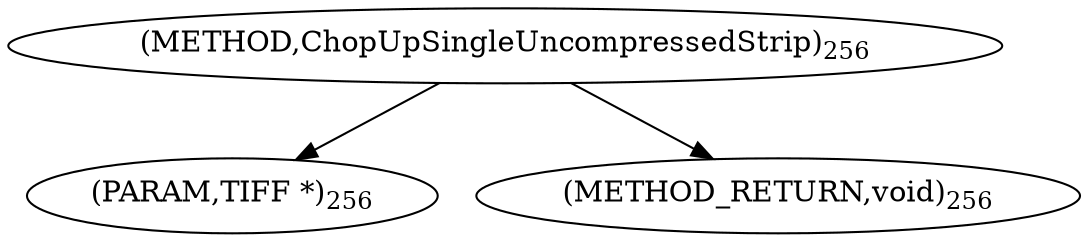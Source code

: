 digraph "ChopUpSingleUncompressedStrip" {  
"78272" [label = <(METHOD,ChopUpSingleUncompressedStrip)<SUB>256</SUB>> ]
"78273" [label = <(PARAM,TIFF *)<SUB>256</SUB>> ]
"78274" [label = <(METHOD_RETURN,void)<SUB>256</SUB>> ]
  "78272" -> "78273" 
  "78272" -> "78274" 
}
